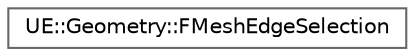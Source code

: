 digraph "Graphical Class Hierarchy"
{
 // INTERACTIVE_SVG=YES
 // LATEX_PDF_SIZE
  bgcolor="transparent";
  edge [fontname=Helvetica,fontsize=10,labelfontname=Helvetica,labelfontsize=10];
  node [fontname=Helvetica,fontsize=10,shape=box,height=0.2,width=0.4];
  rankdir="LR";
  Node0 [id="Node000000",label="UE::Geometry::FMeshEdgeSelection",height=0.2,width=0.4,color="grey40", fillcolor="white", style="filled",URL="$d5/de0/classUE_1_1Geometry_1_1FMeshEdgeSelection.html",tooltip="Currently a thin wrapper of a TSet<int> of Edge IDs paired with a Mesh; the backing storage will like..."];
}
